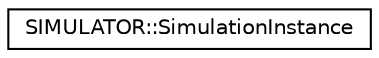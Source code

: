digraph "Graphical Class Hierarchy"
{
 // LATEX_PDF_SIZE
  edge [fontname="Helvetica",fontsize="10",labelfontname="Helvetica",labelfontsize="10"];
  node [fontname="Helvetica",fontsize="10",shape=record];
  rankdir="LR";
  Node0 [label="SIMULATOR::SimulationInstance",height=0.2,width=0.4,color="black", fillcolor="white", style="filled",URL="$classSIMULATOR_1_1SimulationInstance.html",tooltip=" "];
}
